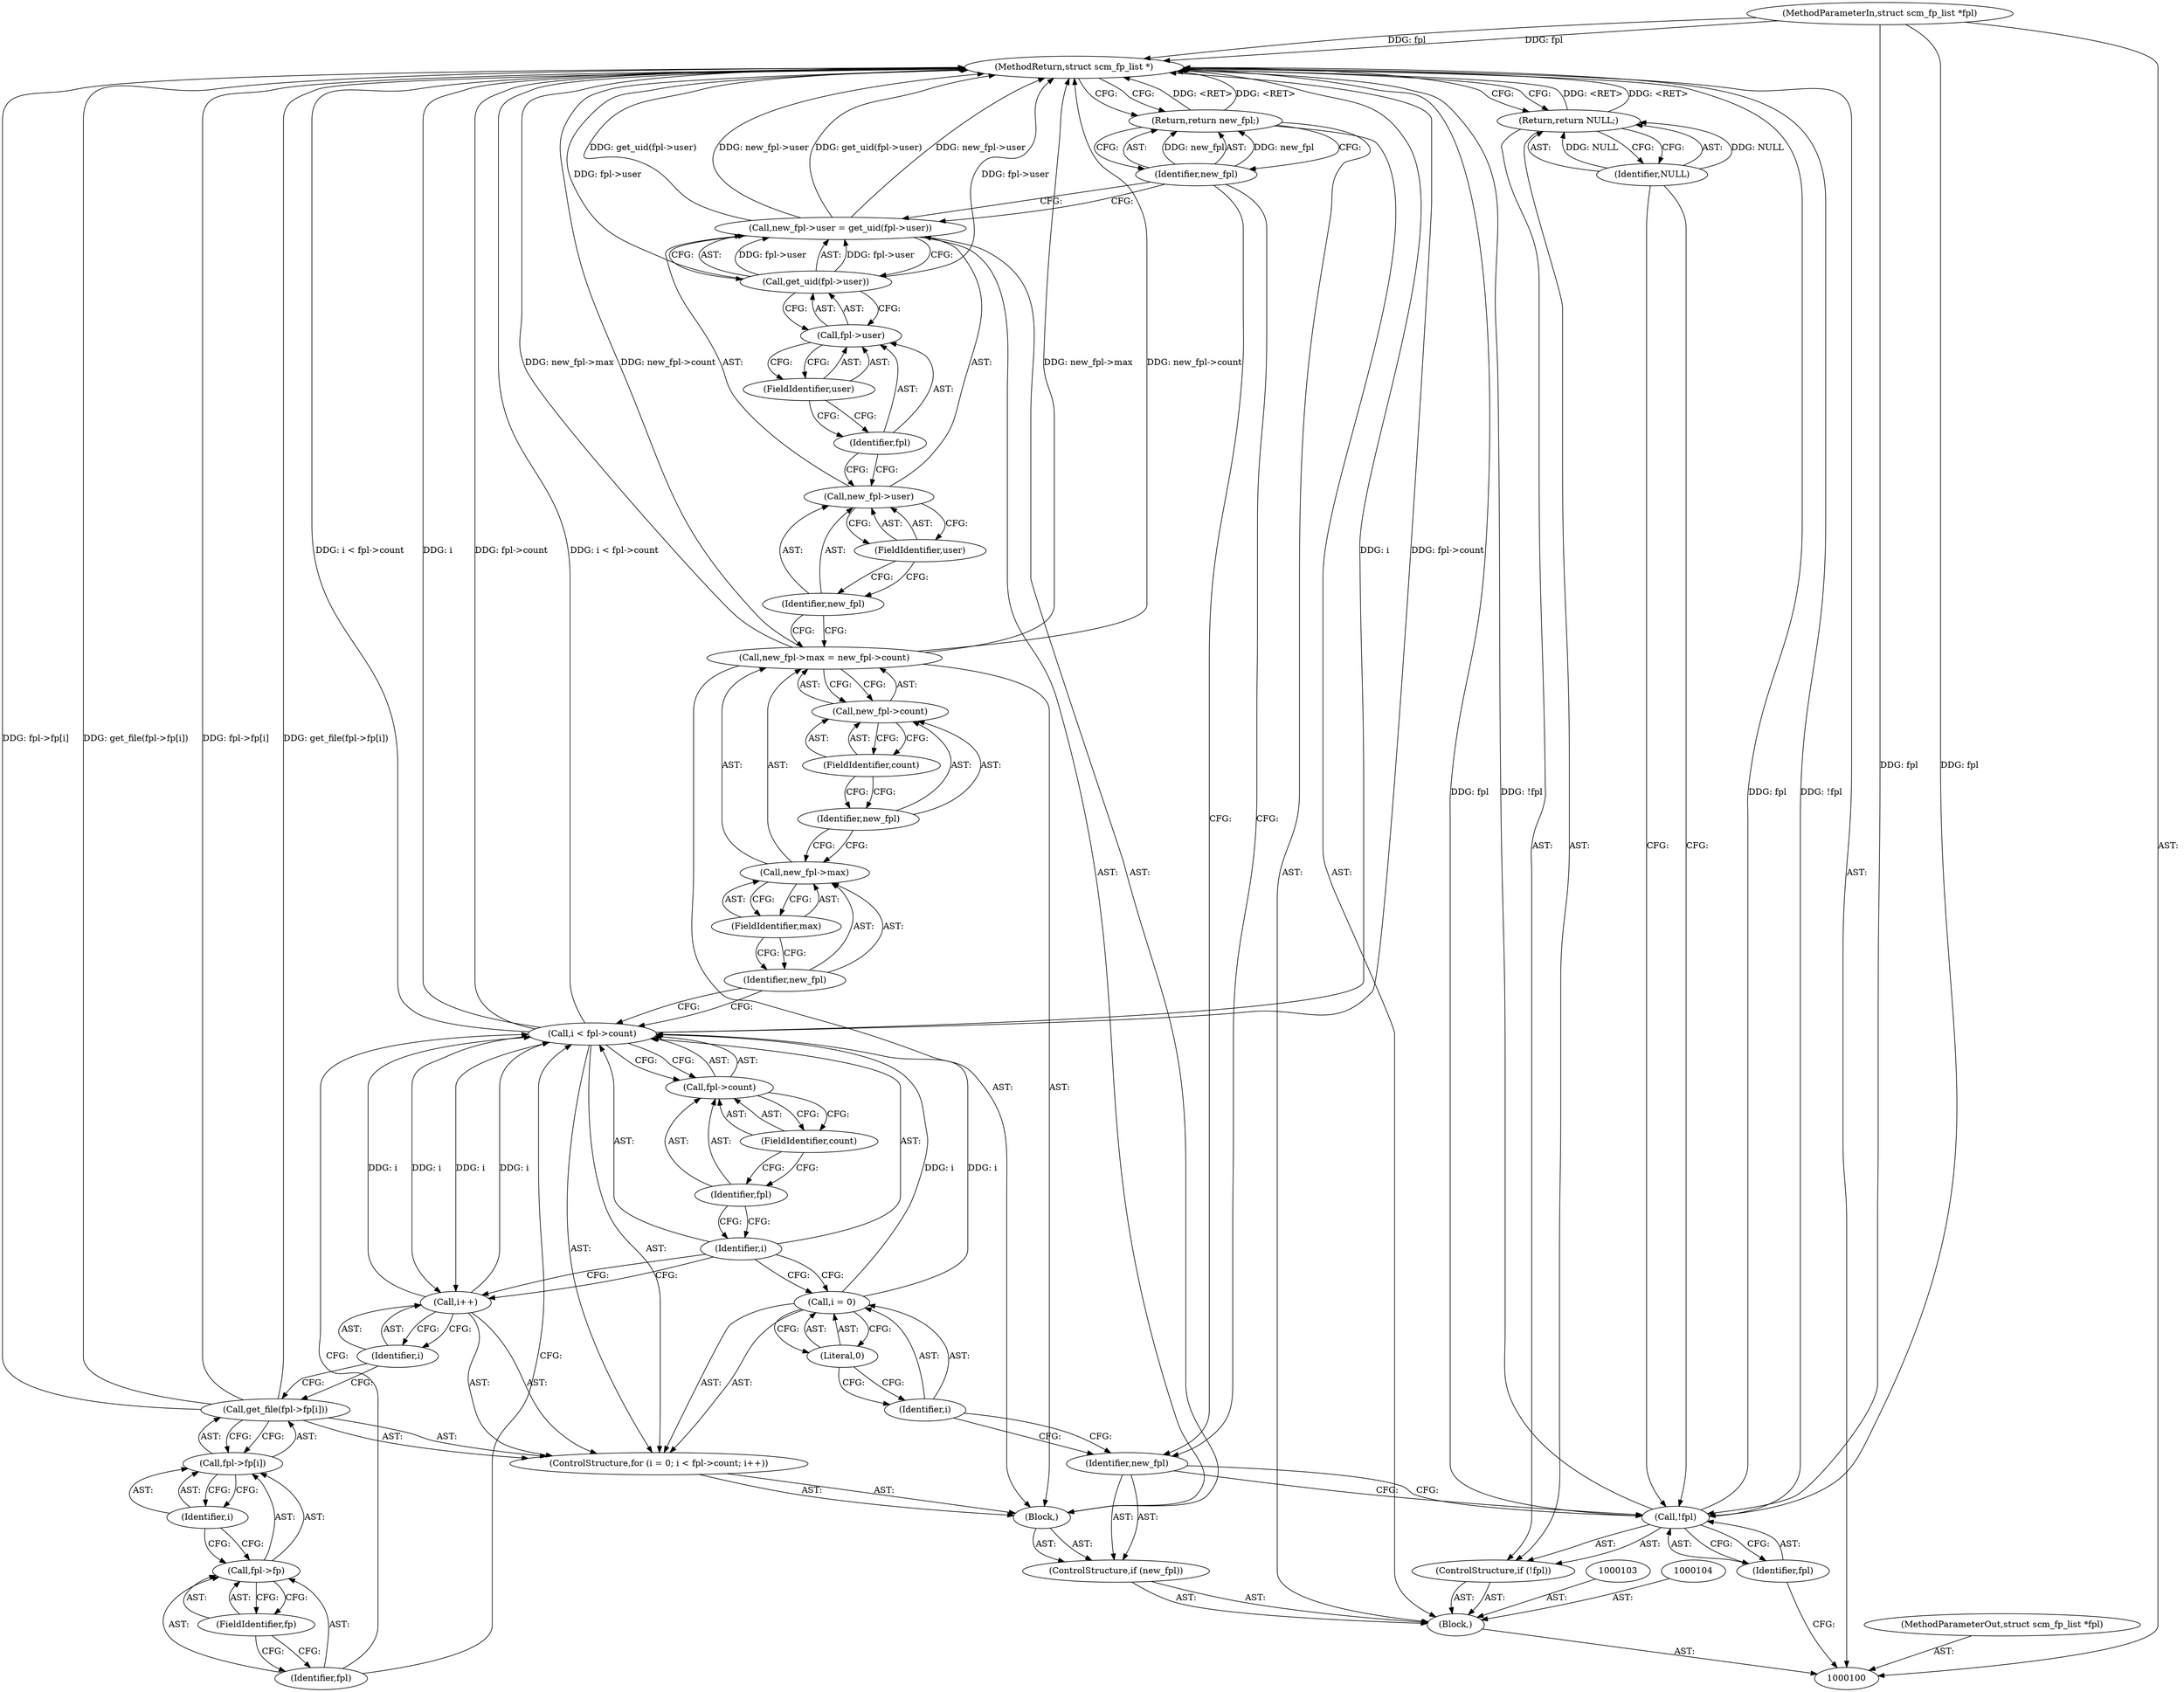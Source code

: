 digraph "0_linux_415e3d3e90ce9e18727e8843ae343eda5a58fad6_1" {
"1000147" [label="(MethodReturn,struct scm_fp_list *)"];
"1000101" [label="(MethodParameterIn,struct scm_fp_list *fpl)"];
"1000189" [label="(MethodParameterOut,struct scm_fp_list *fpl)"];
"1000110" [label="(ControlStructure,if (new_fpl))"];
"1000112" [label="(Block,)"];
"1000111" [label="(Identifier,new_fpl)"];
"1000116" [label="(Literal,0)"];
"1000117" [label="(Call,i < fpl->count)"];
"1000118" [label="(Identifier,i)"];
"1000119" [label="(Call,fpl->count)"];
"1000120" [label="(Identifier,fpl)"];
"1000121" [label="(FieldIdentifier,count)"];
"1000113" [label="(ControlStructure,for (i = 0; i < fpl->count; i++))"];
"1000122" [label="(Call,i++)"];
"1000123" [label="(Identifier,i)"];
"1000114" [label="(Call,i = 0)"];
"1000115" [label="(Identifier,i)"];
"1000125" [label="(Call,fpl->fp[i])"];
"1000126" [label="(Call,fpl->fp)"];
"1000127" [label="(Identifier,fpl)"];
"1000128" [label="(FieldIdentifier,fp)"];
"1000129" [label="(Identifier,i)"];
"1000124" [label="(Call,get_file(fpl->fp[i]))"];
"1000133" [label="(FieldIdentifier,max)"];
"1000134" [label="(Call,new_fpl->count)"];
"1000135" [label="(Identifier,new_fpl)"];
"1000136" [label="(FieldIdentifier,count)"];
"1000130" [label="(Call,new_fpl->max = new_fpl->count)"];
"1000131" [label="(Call,new_fpl->max)"];
"1000132" [label="(Identifier,new_fpl)"];
"1000140" [label="(FieldIdentifier,user)"];
"1000141" [label="(Call,get_uid(fpl->user))"];
"1000137" [label="(Call,new_fpl->user = get_uid(fpl->user))"];
"1000138" [label="(Call,new_fpl->user)"];
"1000139" [label="(Identifier,new_fpl)"];
"1000142" [label="(Call,fpl->user)"];
"1000143" [label="(Identifier,fpl)"];
"1000144" [label="(FieldIdentifier,user)"];
"1000145" [label="(Return,return new_fpl;)"];
"1000146" [label="(Identifier,new_fpl)"];
"1000102" [label="(Block,)"];
"1000105" [label="(ControlStructure,if (!fpl))"];
"1000106" [label="(Call,!fpl)"];
"1000107" [label="(Identifier,fpl)"];
"1000108" [label="(Return,return NULL;)"];
"1000109" [label="(Identifier,NULL)"];
"1000147" -> "1000100"  [label="AST: "];
"1000147" -> "1000108"  [label="CFG: "];
"1000147" -> "1000145"  [label="CFG: "];
"1000145" -> "1000147"  [label="DDG: <RET>"];
"1000108" -> "1000147"  [label="DDG: <RET>"];
"1000117" -> "1000147"  [label="DDG: i < fpl->count"];
"1000117" -> "1000147"  [label="DDG: i"];
"1000117" -> "1000147"  [label="DDG: fpl->count"];
"1000141" -> "1000147"  [label="DDG: fpl->user"];
"1000124" -> "1000147"  [label="DDG: fpl->fp[i]"];
"1000124" -> "1000147"  [label="DDG: get_file(fpl->fp[i])"];
"1000106" -> "1000147"  [label="DDG: fpl"];
"1000106" -> "1000147"  [label="DDG: !fpl"];
"1000137" -> "1000147"  [label="DDG: get_uid(fpl->user)"];
"1000137" -> "1000147"  [label="DDG: new_fpl->user"];
"1000130" -> "1000147"  [label="DDG: new_fpl->count"];
"1000130" -> "1000147"  [label="DDG: new_fpl->max"];
"1000101" -> "1000147"  [label="DDG: fpl"];
"1000101" -> "1000100"  [label="AST: "];
"1000101" -> "1000147"  [label="DDG: fpl"];
"1000101" -> "1000106"  [label="DDG: fpl"];
"1000189" -> "1000100"  [label="AST: "];
"1000110" -> "1000102"  [label="AST: "];
"1000111" -> "1000110"  [label="AST: "];
"1000112" -> "1000110"  [label="AST: "];
"1000112" -> "1000110"  [label="AST: "];
"1000113" -> "1000112"  [label="AST: "];
"1000130" -> "1000112"  [label="AST: "];
"1000137" -> "1000112"  [label="AST: "];
"1000111" -> "1000110"  [label="AST: "];
"1000111" -> "1000106"  [label="CFG: "];
"1000115" -> "1000111"  [label="CFG: "];
"1000146" -> "1000111"  [label="CFG: "];
"1000116" -> "1000114"  [label="AST: "];
"1000116" -> "1000115"  [label="CFG: "];
"1000114" -> "1000116"  [label="CFG: "];
"1000117" -> "1000113"  [label="AST: "];
"1000117" -> "1000119"  [label="CFG: "];
"1000118" -> "1000117"  [label="AST: "];
"1000119" -> "1000117"  [label="AST: "];
"1000127" -> "1000117"  [label="CFG: "];
"1000132" -> "1000117"  [label="CFG: "];
"1000117" -> "1000147"  [label="DDG: i < fpl->count"];
"1000117" -> "1000147"  [label="DDG: i"];
"1000117" -> "1000147"  [label="DDG: fpl->count"];
"1000122" -> "1000117"  [label="DDG: i"];
"1000114" -> "1000117"  [label="DDG: i"];
"1000117" -> "1000122"  [label="DDG: i"];
"1000118" -> "1000117"  [label="AST: "];
"1000118" -> "1000114"  [label="CFG: "];
"1000118" -> "1000122"  [label="CFG: "];
"1000120" -> "1000118"  [label="CFG: "];
"1000119" -> "1000117"  [label="AST: "];
"1000119" -> "1000121"  [label="CFG: "];
"1000120" -> "1000119"  [label="AST: "];
"1000121" -> "1000119"  [label="AST: "];
"1000117" -> "1000119"  [label="CFG: "];
"1000120" -> "1000119"  [label="AST: "];
"1000120" -> "1000118"  [label="CFG: "];
"1000121" -> "1000120"  [label="CFG: "];
"1000121" -> "1000119"  [label="AST: "];
"1000121" -> "1000120"  [label="CFG: "];
"1000119" -> "1000121"  [label="CFG: "];
"1000113" -> "1000112"  [label="AST: "];
"1000114" -> "1000113"  [label="AST: "];
"1000117" -> "1000113"  [label="AST: "];
"1000122" -> "1000113"  [label="AST: "];
"1000124" -> "1000113"  [label="AST: "];
"1000122" -> "1000113"  [label="AST: "];
"1000122" -> "1000123"  [label="CFG: "];
"1000123" -> "1000122"  [label="AST: "];
"1000118" -> "1000122"  [label="CFG: "];
"1000122" -> "1000117"  [label="DDG: i"];
"1000117" -> "1000122"  [label="DDG: i"];
"1000123" -> "1000122"  [label="AST: "];
"1000123" -> "1000124"  [label="CFG: "];
"1000122" -> "1000123"  [label="CFG: "];
"1000114" -> "1000113"  [label="AST: "];
"1000114" -> "1000116"  [label="CFG: "];
"1000115" -> "1000114"  [label="AST: "];
"1000116" -> "1000114"  [label="AST: "];
"1000118" -> "1000114"  [label="CFG: "];
"1000114" -> "1000117"  [label="DDG: i"];
"1000115" -> "1000114"  [label="AST: "];
"1000115" -> "1000111"  [label="CFG: "];
"1000116" -> "1000115"  [label="CFG: "];
"1000125" -> "1000124"  [label="AST: "];
"1000125" -> "1000129"  [label="CFG: "];
"1000126" -> "1000125"  [label="AST: "];
"1000129" -> "1000125"  [label="AST: "];
"1000124" -> "1000125"  [label="CFG: "];
"1000126" -> "1000125"  [label="AST: "];
"1000126" -> "1000128"  [label="CFG: "];
"1000127" -> "1000126"  [label="AST: "];
"1000128" -> "1000126"  [label="AST: "];
"1000129" -> "1000126"  [label="CFG: "];
"1000127" -> "1000126"  [label="AST: "];
"1000127" -> "1000117"  [label="CFG: "];
"1000128" -> "1000127"  [label="CFG: "];
"1000128" -> "1000126"  [label="AST: "];
"1000128" -> "1000127"  [label="CFG: "];
"1000126" -> "1000128"  [label="CFG: "];
"1000129" -> "1000125"  [label="AST: "];
"1000129" -> "1000126"  [label="CFG: "];
"1000125" -> "1000129"  [label="CFG: "];
"1000124" -> "1000113"  [label="AST: "];
"1000124" -> "1000125"  [label="CFG: "];
"1000125" -> "1000124"  [label="AST: "];
"1000123" -> "1000124"  [label="CFG: "];
"1000124" -> "1000147"  [label="DDG: fpl->fp[i]"];
"1000124" -> "1000147"  [label="DDG: get_file(fpl->fp[i])"];
"1000133" -> "1000131"  [label="AST: "];
"1000133" -> "1000132"  [label="CFG: "];
"1000131" -> "1000133"  [label="CFG: "];
"1000134" -> "1000130"  [label="AST: "];
"1000134" -> "1000136"  [label="CFG: "];
"1000135" -> "1000134"  [label="AST: "];
"1000136" -> "1000134"  [label="AST: "];
"1000130" -> "1000134"  [label="CFG: "];
"1000135" -> "1000134"  [label="AST: "];
"1000135" -> "1000131"  [label="CFG: "];
"1000136" -> "1000135"  [label="CFG: "];
"1000136" -> "1000134"  [label="AST: "];
"1000136" -> "1000135"  [label="CFG: "];
"1000134" -> "1000136"  [label="CFG: "];
"1000130" -> "1000112"  [label="AST: "];
"1000130" -> "1000134"  [label="CFG: "];
"1000131" -> "1000130"  [label="AST: "];
"1000134" -> "1000130"  [label="AST: "];
"1000139" -> "1000130"  [label="CFG: "];
"1000130" -> "1000147"  [label="DDG: new_fpl->count"];
"1000130" -> "1000147"  [label="DDG: new_fpl->max"];
"1000131" -> "1000130"  [label="AST: "];
"1000131" -> "1000133"  [label="CFG: "];
"1000132" -> "1000131"  [label="AST: "];
"1000133" -> "1000131"  [label="AST: "];
"1000135" -> "1000131"  [label="CFG: "];
"1000132" -> "1000131"  [label="AST: "];
"1000132" -> "1000117"  [label="CFG: "];
"1000133" -> "1000132"  [label="CFG: "];
"1000140" -> "1000138"  [label="AST: "];
"1000140" -> "1000139"  [label="CFG: "];
"1000138" -> "1000140"  [label="CFG: "];
"1000141" -> "1000137"  [label="AST: "];
"1000141" -> "1000142"  [label="CFG: "];
"1000142" -> "1000141"  [label="AST: "];
"1000137" -> "1000141"  [label="CFG: "];
"1000141" -> "1000147"  [label="DDG: fpl->user"];
"1000141" -> "1000137"  [label="DDG: fpl->user"];
"1000137" -> "1000112"  [label="AST: "];
"1000137" -> "1000141"  [label="CFG: "];
"1000138" -> "1000137"  [label="AST: "];
"1000141" -> "1000137"  [label="AST: "];
"1000146" -> "1000137"  [label="CFG: "];
"1000137" -> "1000147"  [label="DDG: get_uid(fpl->user)"];
"1000137" -> "1000147"  [label="DDG: new_fpl->user"];
"1000141" -> "1000137"  [label="DDG: fpl->user"];
"1000138" -> "1000137"  [label="AST: "];
"1000138" -> "1000140"  [label="CFG: "];
"1000139" -> "1000138"  [label="AST: "];
"1000140" -> "1000138"  [label="AST: "];
"1000143" -> "1000138"  [label="CFG: "];
"1000139" -> "1000138"  [label="AST: "];
"1000139" -> "1000130"  [label="CFG: "];
"1000140" -> "1000139"  [label="CFG: "];
"1000142" -> "1000141"  [label="AST: "];
"1000142" -> "1000144"  [label="CFG: "];
"1000143" -> "1000142"  [label="AST: "];
"1000144" -> "1000142"  [label="AST: "];
"1000141" -> "1000142"  [label="CFG: "];
"1000143" -> "1000142"  [label="AST: "];
"1000143" -> "1000138"  [label="CFG: "];
"1000144" -> "1000143"  [label="CFG: "];
"1000144" -> "1000142"  [label="AST: "];
"1000144" -> "1000143"  [label="CFG: "];
"1000142" -> "1000144"  [label="CFG: "];
"1000145" -> "1000102"  [label="AST: "];
"1000145" -> "1000146"  [label="CFG: "];
"1000146" -> "1000145"  [label="AST: "];
"1000147" -> "1000145"  [label="CFG: "];
"1000145" -> "1000147"  [label="DDG: <RET>"];
"1000146" -> "1000145"  [label="DDG: new_fpl"];
"1000146" -> "1000145"  [label="AST: "];
"1000146" -> "1000137"  [label="CFG: "];
"1000146" -> "1000111"  [label="CFG: "];
"1000145" -> "1000146"  [label="CFG: "];
"1000146" -> "1000145"  [label="DDG: new_fpl"];
"1000102" -> "1000100"  [label="AST: "];
"1000103" -> "1000102"  [label="AST: "];
"1000104" -> "1000102"  [label="AST: "];
"1000105" -> "1000102"  [label="AST: "];
"1000110" -> "1000102"  [label="AST: "];
"1000145" -> "1000102"  [label="AST: "];
"1000105" -> "1000102"  [label="AST: "];
"1000106" -> "1000105"  [label="AST: "];
"1000108" -> "1000105"  [label="AST: "];
"1000106" -> "1000105"  [label="AST: "];
"1000106" -> "1000107"  [label="CFG: "];
"1000107" -> "1000106"  [label="AST: "];
"1000109" -> "1000106"  [label="CFG: "];
"1000111" -> "1000106"  [label="CFG: "];
"1000106" -> "1000147"  [label="DDG: fpl"];
"1000106" -> "1000147"  [label="DDG: !fpl"];
"1000101" -> "1000106"  [label="DDG: fpl"];
"1000107" -> "1000106"  [label="AST: "];
"1000107" -> "1000100"  [label="CFG: "];
"1000106" -> "1000107"  [label="CFG: "];
"1000108" -> "1000105"  [label="AST: "];
"1000108" -> "1000109"  [label="CFG: "];
"1000109" -> "1000108"  [label="AST: "];
"1000147" -> "1000108"  [label="CFG: "];
"1000108" -> "1000147"  [label="DDG: <RET>"];
"1000109" -> "1000108"  [label="DDG: NULL"];
"1000109" -> "1000108"  [label="AST: "];
"1000109" -> "1000106"  [label="CFG: "];
"1000108" -> "1000109"  [label="CFG: "];
"1000109" -> "1000108"  [label="DDG: NULL"];
}
